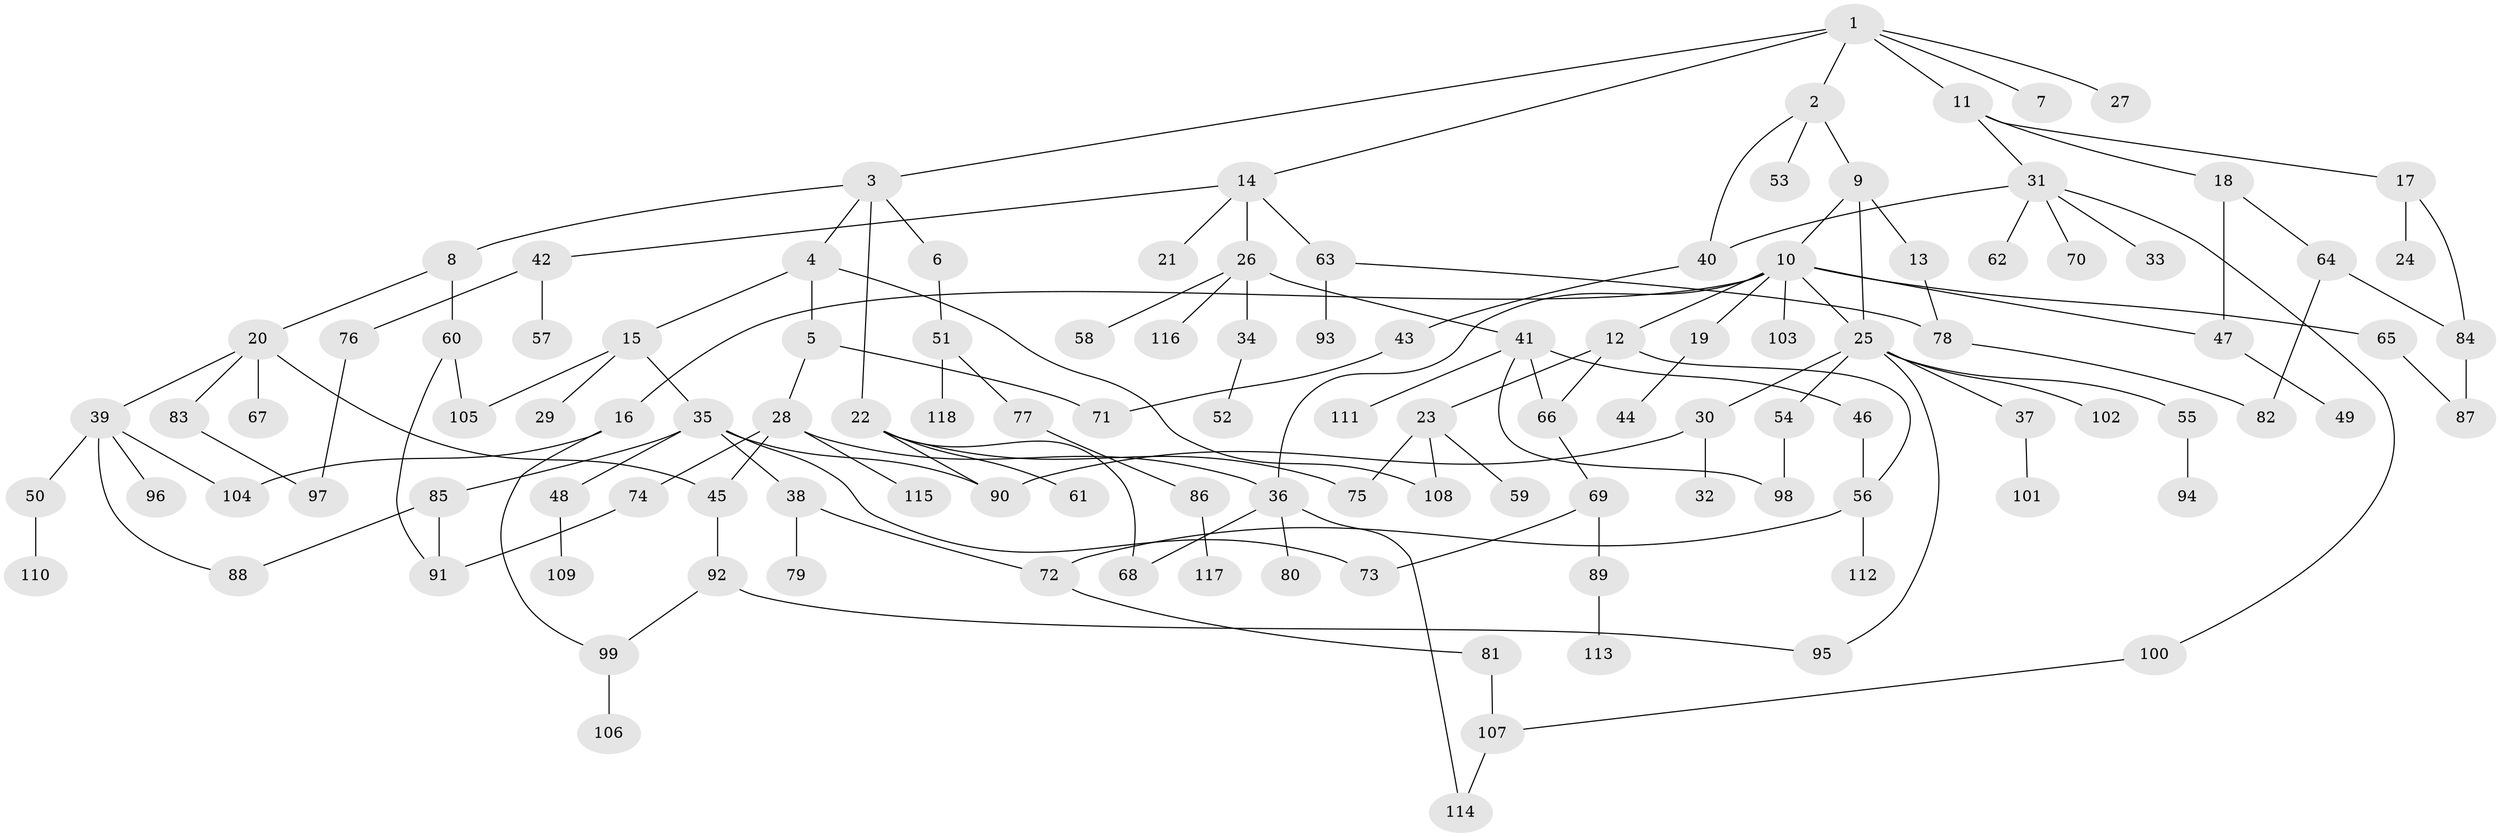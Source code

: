 // coarse degree distribution, {5: 0.08333333333333333, 6: 0.03571428571428571, 1: 0.34523809523809523, 3: 0.11904761904761904, 4: 0.11904761904761904, 9: 0.011904761904761904, 2: 0.25, 8: 0.023809523809523808, 7: 0.011904761904761904}
// Generated by graph-tools (version 1.1) at 2025/23/03/03/25 07:23:34]
// undirected, 118 vertices, 147 edges
graph export_dot {
graph [start="1"]
  node [color=gray90,style=filled];
  1;
  2;
  3;
  4;
  5;
  6;
  7;
  8;
  9;
  10;
  11;
  12;
  13;
  14;
  15;
  16;
  17;
  18;
  19;
  20;
  21;
  22;
  23;
  24;
  25;
  26;
  27;
  28;
  29;
  30;
  31;
  32;
  33;
  34;
  35;
  36;
  37;
  38;
  39;
  40;
  41;
  42;
  43;
  44;
  45;
  46;
  47;
  48;
  49;
  50;
  51;
  52;
  53;
  54;
  55;
  56;
  57;
  58;
  59;
  60;
  61;
  62;
  63;
  64;
  65;
  66;
  67;
  68;
  69;
  70;
  71;
  72;
  73;
  74;
  75;
  76;
  77;
  78;
  79;
  80;
  81;
  82;
  83;
  84;
  85;
  86;
  87;
  88;
  89;
  90;
  91;
  92;
  93;
  94;
  95;
  96;
  97;
  98;
  99;
  100;
  101;
  102;
  103;
  104;
  105;
  106;
  107;
  108;
  109;
  110;
  111;
  112;
  113;
  114;
  115;
  116;
  117;
  118;
  1 -- 2;
  1 -- 3;
  1 -- 7;
  1 -- 11;
  1 -- 14;
  1 -- 27;
  2 -- 9;
  2 -- 53;
  2 -- 40;
  3 -- 4;
  3 -- 6;
  3 -- 8;
  3 -- 22;
  4 -- 5;
  4 -- 15;
  4 -- 108;
  5 -- 28;
  5 -- 71;
  6 -- 51;
  8 -- 20;
  8 -- 60;
  9 -- 10;
  9 -- 13;
  9 -- 25;
  10 -- 12;
  10 -- 16;
  10 -- 19;
  10 -- 25;
  10 -- 36;
  10 -- 65;
  10 -- 103;
  10 -- 47;
  11 -- 17;
  11 -- 18;
  11 -- 31;
  12 -- 23;
  12 -- 56;
  12 -- 66;
  13 -- 78;
  14 -- 21;
  14 -- 26;
  14 -- 42;
  14 -- 63;
  15 -- 29;
  15 -- 35;
  15 -- 105;
  16 -- 99;
  16 -- 104;
  17 -- 24;
  17 -- 84;
  18 -- 47;
  18 -- 64;
  19 -- 44;
  20 -- 39;
  20 -- 67;
  20 -- 83;
  20 -- 45;
  22 -- 61;
  22 -- 68;
  22 -- 75;
  22 -- 90;
  23 -- 59;
  23 -- 108;
  23 -- 75;
  25 -- 30;
  25 -- 37;
  25 -- 54;
  25 -- 55;
  25 -- 102;
  25 -- 95;
  26 -- 34;
  26 -- 41;
  26 -- 58;
  26 -- 116;
  28 -- 45;
  28 -- 74;
  28 -- 115;
  28 -- 36;
  30 -- 32;
  30 -- 90;
  31 -- 33;
  31 -- 40;
  31 -- 62;
  31 -- 70;
  31 -- 100;
  34 -- 52;
  35 -- 38;
  35 -- 48;
  35 -- 73;
  35 -- 85;
  35 -- 90;
  36 -- 80;
  36 -- 114;
  36 -- 68;
  37 -- 101;
  38 -- 72;
  38 -- 79;
  39 -- 50;
  39 -- 96;
  39 -- 104;
  39 -- 88;
  40 -- 43;
  41 -- 46;
  41 -- 66;
  41 -- 98;
  41 -- 111;
  42 -- 57;
  42 -- 76;
  43 -- 71;
  45 -- 92;
  46 -- 56;
  47 -- 49;
  48 -- 109;
  50 -- 110;
  51 -- 77;
  51 -- 118;
  54 -- 98;
  55 -- 94;
  56 -- 112;
  56 -- 72;
  60 -- 105;
  60 -- 91;
  63 -- 78;
  63 -- 93;
  64 -- 84;
  64 -- 82;
  65 -- 87;
  66 -- 69;
  69 -- 89;
  69 -- 73;
  72 -- 81;
  74 -- 91;
  76 -- 97;
  77 -- 86;
  78 -- 82;
  81 -- 107;
  83 -- 97;
  84 -- 87;
  85 -- 88;
  85 -- 91;
  86 -- 117;
  89 -- 113;
  92 -- 95;
  92 -- 99;
  99 -- 106;
  100 -- 107;
  107 -- 114;
}
